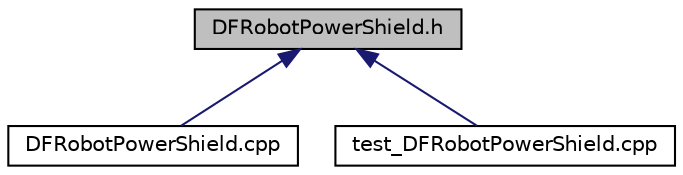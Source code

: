 digraph "DFRobotPowerShield.h"
{
 // INTERACTIVE_SVG=YES
  edge [fontname="Helvetica",fontsize="10",labelfontname="Helvetica",labelfontsize="10"];
  node [fontname="Helvetica",fontsize="10",shape=record];
  Node1 [label="DFRobotPowerShield.h",height=0.2,width=0.4,color="black", fillcolor="grey75", style="filled" fontcolor="black"];
  Node1 -> Node2 [dir="back",color="midnightblue",fontsize="10",style="solid",fontname="Helvetica"];
  Node2 [label="DFRobotPowerShield.cpp",height=0.2,width=0.4,color="black", fillcolor="white", style="filled",URL="$_d_f_robot_power_shield_8cpp.html",tooltip="Defininitions of methods declared in file DFRobotPowerShield.h."];
  Node1 -> Node3 [dir="back",color="midnightblue",fontsize="10",style="solid",fontname="Helvetica"];
  Node3 [label="test_DFRobotPowerShield.cpp",height=0.2,width=0.4,color="black", fillcolor="white", style="filled",URL="$test___d_f_robot_power_shield_8cpp.html"];
}
